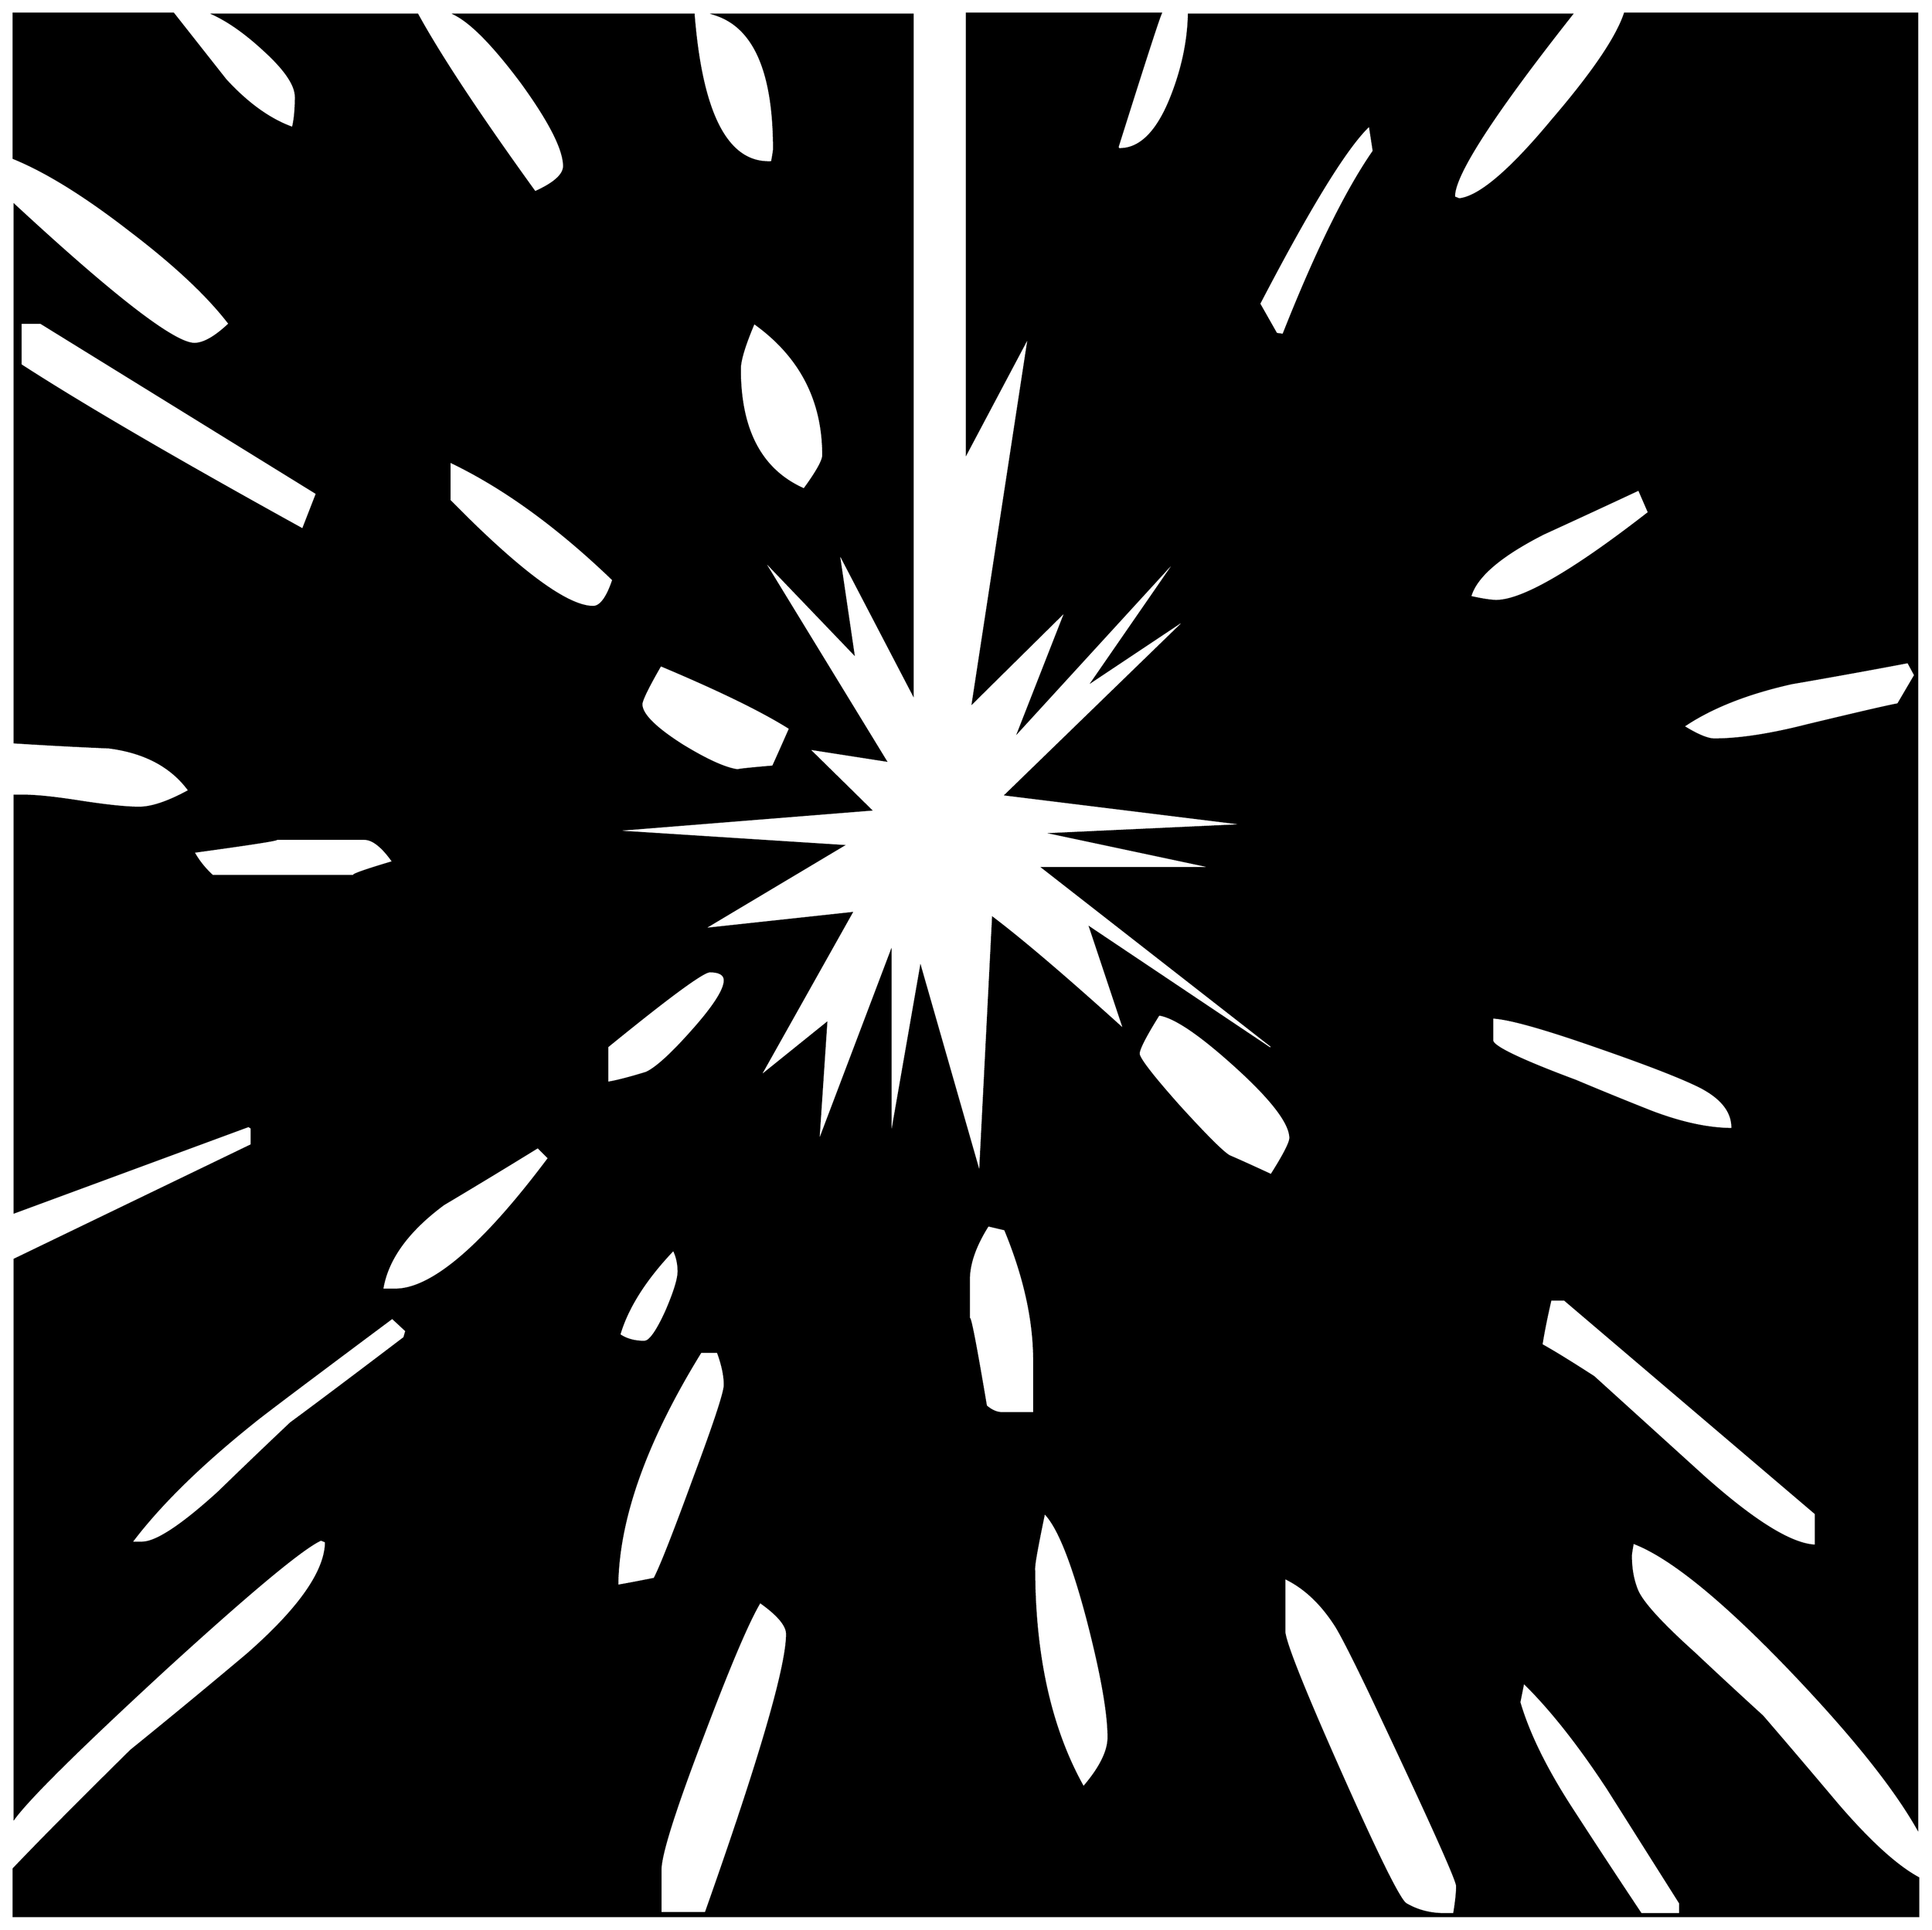 


\begin{tikzpicture}[y=0.80pt, x=0.80pt, yscale=-1.0, xscale=1.0, inner sep=0pt, outer sep=0pt]
\begin{scope}[shift={(100.0,1713.0)},nonzero rule]
  \path[draw=.,fill=.,line width=1.600pt] (1978.0,358.0) --
    (82.0,358.0) -- (82.0,311.0) .. controls (107.333,284.333) and
    (146.333,245.0) .. (199.0,193.0) .. controls (237.667,161.667) and
    (276.0,130.0) .. (314.0,98.0) .. controls (366.667,52.0) and
    (393.0,14.333) .. (393.0,-15.0) -- (388.0,-17.0) .. controls
    (370.0,-9.0) and (318.667,33.667) .. (234.0,111.0) .. controls
    (149.333,189.0) and (99.0,238.667) .. (83.0,260.0) --
    (83.0,-296.0) -- (319.0,-410.0) -- (319.0,-427.0) --
    (316.0,-429.0) -- (83.0,-343.0) -- (83.0,-758.0) --
    (92.0,-758.0) .. controls (104.667,-758.0) and (123.667,-756.0)
    .. (149.0,-752.0) .. controls (175.0,-748.0) and
    (194.333,-746.0) .. (207.0,-746.0) .. controls (219.667,-746.0)
    and (236.333,-751.667) .. (257.0,-763.0) .. controls
    (239.667,-787.0) and (213.0,-801.333) .. (177.0,-806.0) ..
    controls (145.667,-807.333) and (114.333,-809.0) .. (83.0,-811.0)
    -- (83.0,-1346.0) .. controls (182.333,-1254.0) and
    (242.0,-1208.0) .. (262.0,-1208.0) .. controls
    (271.333,-1208.0) and (283.0,-1214.667) .. (297.0,-1228.0) ..
    controls (275.667,-1256.0) and (242.667,-1287.0) ..
    (198.0,-1321.0) .. controls (153.333,-1355.667) and
    (114.667,-1379.667) .. (82.0,-1393.0) -- (82.0,-1537.0) --
    (241.0,-1537.0) .. controls (258.333,-1515.0) and
    (275.667,-1493.0) .. (293.0,-1471.0) .. controls
    (315.0,-1447.0) and (337.333,-1431.0) .. (360.0,-1423.0) ..
    controls (362.0,-1431.0) and (363.0,-1441.333) ..
    (363.0,-1454.0) .. controls (363.0,-1466.0) and
    (352.333,-1481.667) .. (331.0,-1501.0) .. controls
    (313.667,-1517.0) and (297.333,-1528.667) .. (282.0,-1536.0) --
    (484.0,-1536.0) .. controls (506.667,-1494.667) and
    (545.667,-1435.667) .. (601.0,-1359.0) .. controls
    (620.333,-1367.667) and (630.0,-1376.333) .. (630.0,-1385.0) ..
    controls (630.0,-1401.667) and (616.0,-1429.333) ..
    (588.0,-1468.0) .. controls (560.667,-1504.667) and
    (538.667,-1527.333) .. (522.0,-1536.0) -- (759.0,-1536.0) ..
    controls (767.0,-1435.333) and (793.0,-1386.333) ..
    (837.0,-1389.0) .. controls (838.333,-1396.333) and
    (839.0,-1400.667) .. (839.0,-1402.0) .. controls
    (839.0,-1478.667) and (819.667,-1523.333) .. (781.0,-1536.0) --
    (977.0,-1536.0) -- (977.0,-860.0) -- (903.0,-1002.0) --
    (918.0,-900.0) -- (826.0,-996.0) -- (950.0,-793.0) --
    (873.0,-805.0) -- (935.0,-744.0) -- (673.0,-723.0) --
    (907.0,-708.0) -- (768.0,-625.0) -- (916.0,-641.0) --
    (824.0,-477.0) -- (891.0,-531.0) -- (883.0,-411.0) --
    (955.0,-601.0) -- (955.0,-414.0) -- (985.0,-586.0) --
    (1044.0,-380.0) -- (1057.0,-636.0) .. controls
    (1087.667,-612.667) and (1131.333,-575.333) .. (1188.0,-524.0) --
    (1154.0,-626.0) -- (1333.0,-506.0) -- (1335.0,-508.0) --
    (1107.0,-686.0) -- (1279.0,-686.0) -- (1119.0,-720.0) --
    (1313.0,-729.0) -- (1070.0,-759.0) -- (1245.0,-929.0) --
    (1244.0,-931.0) -- (1157.0,-873.0) -- (1244.0,-999.0) --
    (1083.0,-823.0) -- (1130.0,-943.0) -- (1037.0,-851.0) --
    (1093.0,-1217.0) -- (1031.0,-1100.0) -- (1031.0,-1537.0) --
    (1224.0,-1537.0) .. controls (1221.333,-1531.0) and
    (1207.0,-1486.667) .. (1181.0,-1404.0) -- (1182.0,-1402.0) ..
    controls (1203.333,-1401.333) and (1221.0,-1419.0) ..
    (1235.0,-1455.0) .. controls (1245.667,-1482.333) and
    (1251.333,-1509.333) .. (1252.0,-1536.0) -- (1633.0,-1536.0) ..
    controls (1553.667,-1435.333) and (1514.667,-1374.667) ..
    (1516.0,-1354.0) -- (1521.0,-1352.0) .. controls
    (1541.0,-1354.0) and (1572.0,-1380.333) .. (1614.0,-1431.0) ..
    controls (1654.0,-1477.667) and (1678.0,-1513.0) ..
    (1686.0,-1537.0) -- (1977.0,-1537.0) -- (1977.0,270.0) ..
    controls (1953.0,228.0) and (1910.333,175.0) .. (1849.0,111.0)
    .. controls (1781.667,41.0) and (1730.0,-0.667) ..
    (1694.0,-14.0) .. controls (1692.667,-6.667) and (1692.0,-2.333)
    .. (1692.0,-1.0) .. controls (1692.0,11.667) and (1694.0,23.0)
    .. (1698.0,33.0) .. controls (1702.667,45.0) and (1721.667,66.0)
    .. (1755.0,96.0) .. controls (1777.667,117.333) and
    (1800.333,138.333) .. (1823.0,159.0) .. controls (1847.667,187.667)
    and (1872.333,216.667) .. (1897.0,246.0) .. controls
    (1929.0,283.333) and (1956.0,308.0) .. (1978.0,320.0) --
    (1978.0,358.0) -- cycle(1975.0,-878.0) -- (1968.0,-891.0) ..
    controls (1929.333,-883.667) and (1890.667,-876.667) ..
    (1852.0,-870.0) .. controls (1807.333,-860.0) and
    (1771.333,-845.667) .. (1744.0,-827.0) .. controls
    (1758.0,-818.333) and (1768.333,-814.0) .. (1775.0,-814.0) ..
    controls (1799.667,-814.0) and (1830.333,-818.667) ..
    (1867.0,-828.0) .. controls (1919.667,-840.667) and
    (1950.0,-847.667) .. (1958.0,-849.0) -- (1975.0,-878.0) --
    cycle(1436.0,-1400.0) -- (1432.0,-1426.0) .. controls
    (1410.0,-1406.0) and (1373.333,-1346.667) .. (1322.0,-1248.0) --
    (1339.0,-1218.0) -- (1346.0,-1217.0) .. controls
    (1378.667,-1299.667) and (1408.667,-1360.667) .. (1436.0,-1400.0) --
    cycle(1710.0,-1040.0) -- (1700.0,-1063.0) .. controls
    (1668.667,-1048.333) and (1637.0,-1033.667) .. (1605.0,-1019.0) ..
    controls (1561.667,-997.0) and (1537.333,-976.0) ..
    (1532.0,-956.0) .. controls (1544.0,-953.333) and
    (1552.667,-952.0) .. (1558.0,-952.0) .. controls
    (1584.0,-952.0) and (1634.667,-981.333) .. (1710.0,-1040.0) --
    cycle(1793.0,-426.0) .. controls (1793.667,-442.667) and
    (1783.0,-456.667) .. (1761.0,-468.0) .. controls
    (1742.333,-477.333) and (1708.0,-490.667) .. (1658.0,-508.0) ..
    controls (1604.667,-526.667) and (1570.0,-536.333) ..
    (1554.0,-537.0) -- (1554.0,-514.0) .. controls
    (1554.0,-508.0) and (1581.667,-494.667) .. (1637.0,-474.0) ..
    controls (1662.333,-463.333) and (1687.667,-453.0) ..
    (1713.0,-443.0) .. controls (1743.0,-431.667) and
    (1769.667,-426.0) .. (1793.0,-426.0) -- cycle(888.0,-1097.0)
    .. controls (888.0,-1152.333) and (865.0,-1196.333) ..
    (819.0,-1229.0) .. controls (809.667,-1207.0) and
    (805.0,-1191.667) .. (805.0,-1183.0) .. controls
    (805.0,-1121.667) and (826.333,-1081.667) .. (869.0,-1063.0) ..
    controls (881.667,-1080.333) and (888.0,-1091.667) ..
    (888.0,-1097.0) -- cycle(1876.0,-11.0) -- (1876.0,-43.0) --
    (1626.0,-256.0) -- (1612.0,-256.0) .. controls
    (1608.0,-238.667) and (1605.0,-223.667) .. (1603.0,-211.0) ..
    controls (1615.0,-204.333) and (1632.333,-193.667) ..
    (1655.0,-179.0) .. controls (1691.0,-146.333) and
    (1727.0,-113.667) .. (1763.0,-81.0) .. controls (1814.333,-35.0)
    and (1852.0,-11.667) .. (1876.0,-11.0) -- cycle(1353.0,-417.0)
    .. controls (1353.0,-431.667) and (1335.0,-455.333) ..
    (1299.0,-488.0) .. controls (1263.0,-520.667) and
    (1237.333,-538.0) .. (1222.0,-540.0) .. controls
    (1208.667,-518.667) and (1202.0,-505.667) .. (1202.0,-501.0) ..
    controls (1202.0,-496.333) and (1215.333,-479.0) ..
    (1242.0,-449.0) .. controls (1268.667,-419.667) and
    (1285.333,-403.0) .. (1292.0,-399.0) .. controls
    (1301.333,-395.0) and (1315.333,-388.667) .. (1334.0,-380.0) ..
    controls (1346.667,-400.0) and (1353.0,-412.333) ..
    (1353.0,-417.0) -- cycle(855.0,-825.0) .. controls
    (827.667,-842.333) and (784.667,-863.333) .. (726.0,-888.0) ..
    controls (713.333,-866.0) and (707.0,-853.0) .. (707.0,-849.0)
    .. controls (707.0,-839.0) and (720.667,-825.333) ..
    (748.0,-808.0) .. controls (775.333,-791.333) and (795.0,-783.0)
    .. (807.0,-783.0) .. controls (796.333,-783.0) and
    (806.667,-784.333) .. (838.0,-787.0) .. controls (839.333,-789.667)
    and (845.0,-802.333) .. (855.0,-825.0) -- cycle(679.0,-973.0)
    .. controls (623.667,-1026.333) and (569.333,-1065.667) ..
    (516.0,-1091.0) -- (516.0,-1052.0) .. controls
    (585.333,-981.333) and (633.0,-946.0) .. (659.0,-946.0) ..
    controls (666.333,-946.0) and (673.0,-955.0) .. (679.0,-973.0)
    -- cycle(1741.0,356.0) -- (1741.0,345.0) .. controls
    (1717.0,307.0) and (1693.0,269.0) .. (1669.0,231.0) ..
    controls (1639.667,186.333) and (1611.667,151.0) .. (1585.0,125.0)
    -- (1581.0,145.0) .. controls (1590.333,177.0) and
    (1608.333,213.333) .. (1635.0,254.0) .. controls (1657.0,288.0)
    and (1679.333,322.0) .. (1702.0,356.0) -- (1741.0,356.0) --
    cycle(384.0,-1059.0) -- (109.0,-1229.0) -- (89.0,-1229.0) --
    (89.0,-1187.0) .. controls (149.667,-1147.667) and
    (243.333,-1093.0) .. (370.0,-1023.0) -- (384.0,-1059.0) --
    cycle(1098.0,-143.0) -- (1098.0,-195.0) .. controls
    (1098.0,-235.667) and (1088.333,-279.333) .. (1069.0,-326.0) --
    (1052.0,-330.0) .. controls (1039.333,-310.0) and
    (1033.0,-292.0) .. (1033.0,-276.0) -- (1033.0,-235.0) ..
    controls (1033.0,-245.667) and (1038.667,-217.333) ..
    (1050.0,-150.0) .. controls (1055.333,-145.333) and
    (1060.667,-143.0) .. (1066.0,-143.0) -- (1098.0,-143.0) --
    cycle(790.0,-574.0) .. controls (790.0,-580.0) and
    (785.0,-583.0) .. (775.0,-583.0) .. controls (768.333,-583.0)
    and (734.333,-558.0) .. (673.0,-508.0) -- (673.0,-472.0) ..
    controls (681.667,-473.333) and (694.667,-476.667) .. (712.0,-482.0)
    .. controls (722.0,-486.667) and (737.333,-500.667) ..
    (758.0,-524.0) .. controls (779.333,-548.0) and (790.0,-564.667)
    .. (790.0,-574.0) -- cycle(1519.0,328.0) .. controls
    (1519.0,322.0) and (1490.0,257.667) .. (1432.0,135.0) ..
    controls (1416.0,101.667) and (1405.0,80.0) .. (1399.0,70.0)
    .. controls (1384.333,46.667) and (1367.0,30.333) .. (1347.0,21.0)
    -- (1347.0,74.0) .. controls (1347.0,84.0) and
    (1365.667,131.0) .. (1403.0,215.0) .. controls (1440.333,299.0)
    and (1462.0,342.667) .. (1468.0,346.0) .. controls
    (1479.333,352.667) and (1492.0,356.0) .. (1506.0,356.0) --
    (1516.0,356.0) .. controls (1518.0,344.0) and (1519.0,334.667)
    .. (1519.0,328.0) -- cycle(460.0,-692.0) .. controls
    (449.333,-707.333) and (439.667,-715.0) .. (431.0,-715.0) --
    (342.0,-715.0) .. controls (351.333,-715.0) and (324.333,-710.667)
    .. (261.0,-702.0) .. controls (265.667,-693.333) and
    (272.0,-685.333) .. (280.0,-678.0) -- (422.0,-678.0) ..
    controls (416.0,-678.0) and (428.667,-682.667) .. (460.0,-692.0)
    -- cycle(1172.0,180.0) .. controls (1172.0,155.333) and
    (1165.0,116.0) .. (1151.0,62.0) .. controls (1135.667,4.0) and
    (1121.333,-31.333) .. (1108.0,-44.0) .. controls (1101.333,-12.0)
    and (1098.0,6.333) .. (1098.0,11.0) .. controls (1098.0,99.0)
    and (1114.333,172.0) .. (1147.0,230.0) .. controls
    (1163.667,210.667) and (1172.0,194.0) .. (1172.0,180.0) --
    cycle(744.0,-284.0) .. controls (744.0,-292.0) and
    (742.333,-299.333) .. (739.0,-306.0) .. controls (711.0,-276.667)
    and (693.0,-248.333) .. (685.0,-221.0) .. controls
    (691.667,-216.333) and (700.0,-214.0) .. (710.0,-214.0) ..
    controls (715.333,-214.0) and (722.667,-224.333) .. (732.0,-245.0)
    .. controls (740.0,-263.667) and (744.0,-276.667) ..
    (744.0,-284.0) -- cycle(615.0,-397.0) -- (604.0,-408.0) ..
    controls (572.667,-388.667) and (541.333,-369.667) .. (510.0,-351.0)
    .. controls (474.0,-324.333) and (453.667,-296.0) ..
    (449.0,-266.0) -- (462.0,-266.0) .. controls (498.667,-266.0)
    and (549.667,-309.667) .. (615.0,-397.0) -- cycle(790.0,-171.0)
    .. controls (790.0,-180.333) and (787.667,-191.333) ..
    (783.0,-204.0) -- (766.0,-204.0) .. controls (711.333,-115.333)
    and (683.667,-37.667) .. (683.0,29.0) .. controls (691.0,27.667)
    and (703.333,25.333) .. (720.0,22.0) .. controls (726.0,10.667)
    and (739.0,-22.333) .. (759.0,-77.0) .. controls
    (779.667,-132.333) and (790.0,-163.667) .. (790.0,-171.0) --
    cycle(852.0,77.0) .. controls (852.0,68.333) and (843.0,57.667)
    .. (825.0,45.0) .. controls (813.667,63.667) and (794.667,108.333)
    .. (768.0,179.0) .. controls (740.0,252.333) and (726.0,296.667)
    .. (726.0,312.0) -- (726.0,355.0) -- (771.0,355.0) ..
    controls (825.0,202.333) and (852.0,109.667) .. (852.0,77.0) --
    cycle(473.0,-225.0) -- (459.0,-238.0) .. controls
    (375.0,-175.333) and (329.0,-140.667) .. (321.0,-134.0) ..
    controls (267.667,-91.333) and (227.0,-51.333) .. (199.0,-14.0) --
    (210.0,-14.0) .. controls (224.0,-14.0) and (249.333,-30.667) ..
    (286.0,-64.0) .. controls (310.0,-87.333) and (334.0,-110.333)
    .. (358.0,-133.0) .. controls (383.333,-151.667) and
    (421.0,-180.0) .. (471.0,-218.0) -- (473.0,-225.0) -- cycle;
\end{scope}

\end{tikzpicture}


